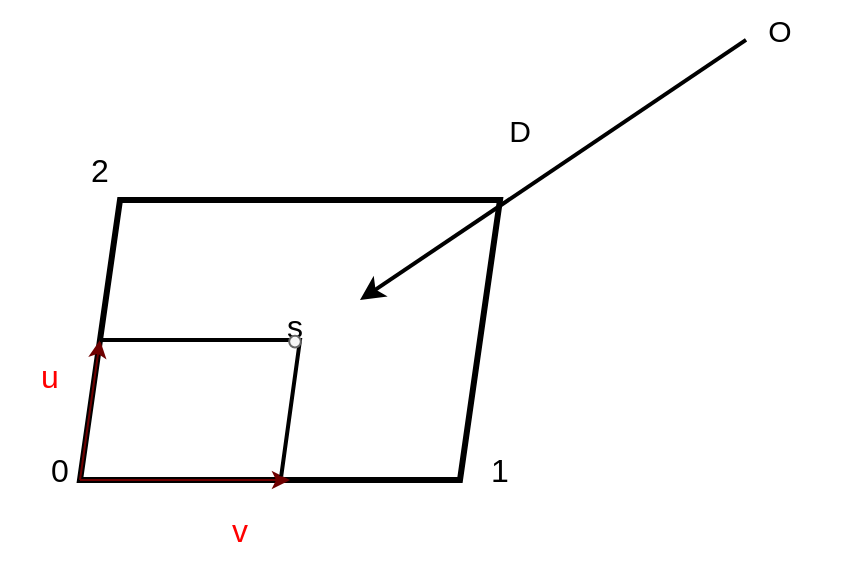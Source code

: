 <mxfile version="21.5.0" type="github">
  <diagram name="Page-1" id="SKl0-WKOuRpfZeT5LldT">
    <mxGraphModel dx="1789" dy="1045" grid="1" gridSize="10" guides="1" tooltips="1" connect="1" arrows="1" fold="1" page="1" pageScale="0.5" pageWidth="850" pageHeight="1100" math="0" shadow="0">
      <root>
        <mxCell id="0" />
        <mxCell id="1" parent="0" />
        <mxCell id="7uNhpUi9tp5Z0DHDK2ld-2" value="" style="shape=parallelogram;perimeter=parallelogramPerimeter;whiteSpace=wrap;html=1;fixedSize=1;strokeWidth=3;" parent="1" vertex="1">
          <mxGeometry x="70" y="220" width="210" height="140" as="geometry" />
        </mxCell>
        <mxCell id="7uNhpUi9tp5Z0DHDK2ld-3" value="" style="endArrow=classic;html=1;rounded=0;entryX=0.571;entryY=0.429;entryDx=0;entryDy=0;entryPerimeter=0;strokeWidth=2;" parent="1" edge="1">
          <mxGeometry width="50" height="50" relative="1" as="geometry">
            <mxPoint x="403.01" y="139.97" as="sourcePoint" />
            <mxPoint x="210.0" y="270.03" as="targetPoint" />
          </mxGeometry>
        </mxCell>
        <mxCell id="7uNhpUi9tp5Z0DHDK2ld-4" value="" style="endArrow=classic;html=1;rounded=0;entryX=0.5;entryY=1;entryDx=0;entryDy=0;fillColor=#a20025;strokeColor=#6F0000;" parent="1" target="7uNhpUi9tp5Z0DHDK2ld-2" edge="1">
          <mxGeometry width="50" height="50" relative="1" as="geometry">
            <mxPoint x="70" y="360" as="sourcePoint" />
            <mxPoint x="120" y="310" as="targetPoint" />
          </mxGeometry>
        </mxCell>
        <mxCell id="7uNhpUi9tp5Z0DHDK2ld-5" value="" style="endArrow=classic;html=1;rounded=0;exitX=0;exitY=1;exitDx=0;exitDy=0;entryX=0;entryY=0.5;entryDx=0;entryDy=0;fillColor=#a20025;strokeColor=#6F0000;" parent="1" source="7uNhpUi9tp5Z0DHDK2ld-2" target="7uNhpUi9tp5Z0DHDK2ld-2" edge="1">
          <mxGeometry width="50" height="50" relative="1" as="geometry">
            <mxPoint x="170" y="340" as="sourcePoint" />
            <mxPoint x="220" y="290" as="targetPoint" />
          </mxGeometry>
        </mxCell>
        <mxCell id="7uNhpUi9tp5Z0DHDK2ld-6" value="&lt;font style=&quot;font-size: 16px;&quot;&gt;0&lt;/font&gt;" style="text;html=1;strokeColor=none;fillColor=none;align=center;verticalAlign=middle;whiteSpace=wrap;rounded=0;" parent="1" vertex="1">
          <mxGeometry x="30" y="340" width="60" height="30" as="geometry" />
        </mxCell>
        <mxCell id="7uNhpUi9tp5Z0DHDK2ld-7" value="&lt;font style=&quot;font-size: 16px;&quot;&gt;1&lt;/font&gt;" style="text;html=1;strokeColor=none;fillColor=none;align=center;verticalAlign=middle;whiteSpace=wrap;rounded=0;" parent="1" vertex="1">
          <mxGeometry x="250" y="340" width="60" height="30" as="geometry" />
        </mxCell>
        <mxCell id="7uNhpUi9tp5Z0DHDK2ld-8" value="&lt;font style=&quot;font-size: 16px;&quot;&gt;2&lt;/font&gt;" style="text;html=1;strokeColor=none;fillColor=none;align=center;verticalAlign=middle;whiteSpace=wrap;rounded=0;" parent="1" vertex="1">
          <mxGeometry x="50" y="190" width="60" height="30" as="geometry" />
        </mxCell>
        <mxCell id="7uNhpUi9tp5Z0DHDK2ld-10" value="" style="endArrow=none;html=1;rounded=0;entryX=0.479;entryY=0.987;entryDx=0;entryDy=0;entryPerimeter=0;strokeWidth=2;" parent="1" target="7uNhpUi9tp5Z0DHDK2ld-2" edge="1">
          <mxGeometry width="50" height="50" relative="1" as="geometry">
            <mxPoint x="80" y="290" as="sourcePoint" />
            <mxPoint x="130" y="240" as="targetPoint" />
            <Array as="points">
              <mxPoint x="180" y="290" />
            </Array>
          </mxGeometry>
        </mxCell>
        <mxCell id="7uNhpUi9tp5Z0DHDK2ld-11" value="&lt;font style=&quot;font-size: 16px;&quot;&gt;s&lt;/font&gt;" style="text;html=1;strokeColor=none;fillColor=none;align=center;verticalAlign=middle;whiteSpace=wrap;rounded=0;" parent="1" vertex="1">
          <mxGeometry x="160" y="270" width="35" height="25" as="geometry" />
        </mxCell>
        <mxCell id="7uNhpUi9tp5Z0DHDK2ld-12" value="" style="ellipse;whiteSpace=wrap;html=1;aspect=fixed;fillStyle=solid;fillColor=#f5f5f5;fontColor=#333333;strokeColor=#666666;" parent="7uNhpUi9tp5Z0DHDK2ld-11" vertex="1">
          <mxGeometry x="14.583" y="17.857" width="5.833" height="5.833" as="geometry" />
        </mxCell>
        <mxCell id="7uNhpUi9tp5Z0DHDK2ld-19" value="&lt;font style=&quot;font-size: 16px;&quot; color=&quot;#ff0000&quot;&gt;u&lt;/font&gt;" style="text;html=1;strokeColor=none;fillColor=none;align=center;verticalAlign=middle;whiteSpace=wrap;rounded=0;" parent="1" vertex="1">
          <mxGeometry x="30" y="290" width="50" height="35" as="geometry" />
        </mxCell>
        <mxCell id="7uNhpUi9tp5Z0DHDK2ld-20" value="&lt;font style=&quot;font-size: 16px;&quot; color=&quot;#ff0000&quot;&gt;v&lt;/font&gt;" style="text;html=1;strokeColor=none;fillColor=none;align=center;verticalAlign=middle;whiteSpace=wrap;rounded=0;" parent="1" vertex="1">
          <mxGeometry x="120" y="370" width="60" height="30" as="geometry" />
        </mxCell>
        <mxCell id="7uNhpUi9tp5Z0DHDK2ld-21" value="&lt;font style=&quot;font-size: 15px;&quot;&gt;O&lt;/font&gt;" style="text;html=1;strokeColor=none;fillColor=none;align=center;verticalAlign=middle;whiteSpace=wrap;rounded=0;" parent="1" vertex="1">
          <mxGeometry x="390" y="120" width="60" height="30" as="geometry" />
        </mxCell>
        <mxCell id="7uNhpUi9tp5Z0DHDK2ld-22" value="&lt;font style=&quot;font-size: 15px;&quot;&gt;D&lt;/font&gt;" style="text;html=1;strokeColor=none;fillColor=none;align=center;verticalAlign=middle;whiteSpace=wrap;rounded=0;" parent="1" vertex="1">
          <mxGeometry x="260" y="170" width="60" height="30" as="geometry" />
        </mxCell>
      </root>
    </mxGraphModel>
  </diagram>
</mxfile>
